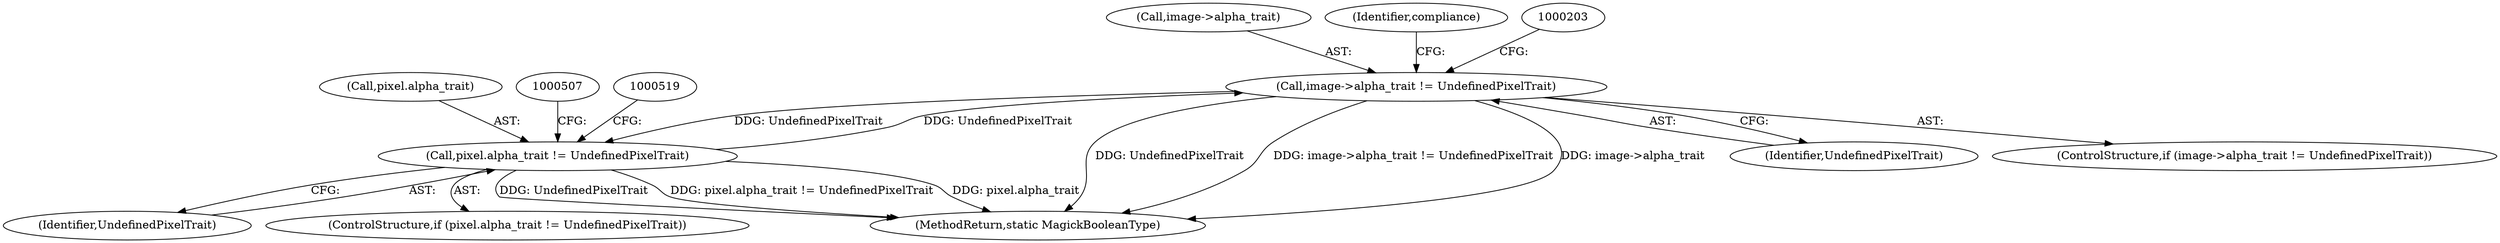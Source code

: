 digraph "0_ImageMagick_b61d35eaccc0a7ddeff8a1c3abfcd0a43ccf210b_1@pointer" {
"1000197" [label="(Call,image->alpha_trait != UndefinedPixelTrait)"];
"1000500" [label="(Call,pixel.alpha_trait != UndefinedPixelTrait)"];
"1000197" [label="(Call,image->alpha_trait != UndefinedPixelTrait)"];
"1000197" [label="(Call,image->alpha_trait != UndefinedPixelTrait)"];
"1000501" [label="(Call,pixel.alpha_trait)"];
"1000499" [label="(ControlStructure,if (pixel.alpha_trait != UndefinedPixelTrait))"];
"1000201" [label="(Identifier,UndefinedPixelTrait)"];
"1000632" [label="(MethodReturn,static MagickBooleanType)"];
"1000196" [label="(ControlStructure,if (image->alpha_trait != UndefinedPixelTrait))"];
"1000198" [label="(Call,image->alpha_trait)"];
"1000504" [label="(Identifier,UndefinedPixelTrait)"];
"1000209" [label="(Identifier,compliance)"];
"1000500" [label="(Call,pixel.alpha_trait != UndefinedPixelTrait)"];
"1000197" -> "1000196"  [label="AST: "];
"1000197" -> "1000201"  [label="CFG: "];
"1000198" -> "1000197"  [label="AST: "];
"1000201" -> "1000197"  [label="AST: "];
"1000203" -> "1000197"  [label="CFG: "];
"1000209" -> "1000197"  [label="CFG: "];
"1000197" -> "1000632"  [label="DDG: UndefinedPixelTrait"];
"1000197" -> "1000632"  [label="DDG: image->alpha_trait != UndefinedPixelTrait"];
"1000197" -> "1000632"  [label="DDG: image->alpha_trait"];
"1000500" -> "1000197"  [label="DDG: UndefinedPixelTrait"];
"1000197" -> "1000500"  [label="DDG: UndefinedPixelTrait"];
"1000500" -> "1000499"  [label="AST: "];
"1000500" -> "1000504"  [label="CFG: "];
"1000501" -> "1000500"  [label="AST: "];
"1000504" -> "1000500"  [label="AST: "];
"1000507" -> "1000500"  [label="CFG: "];
"1000519" -> "1000500"  [label="CFG: "];
"1000500" -> "1000632"  [label="DDG: pixel.alpha_trait != UndefinedPixelTrait"];
"1000500" -> "1000632"  [label="DDG: pixel.alpha_trait"];
"1000500" -> "1000632"  [label="DDG: UndefinedPixelTrait"];
}
